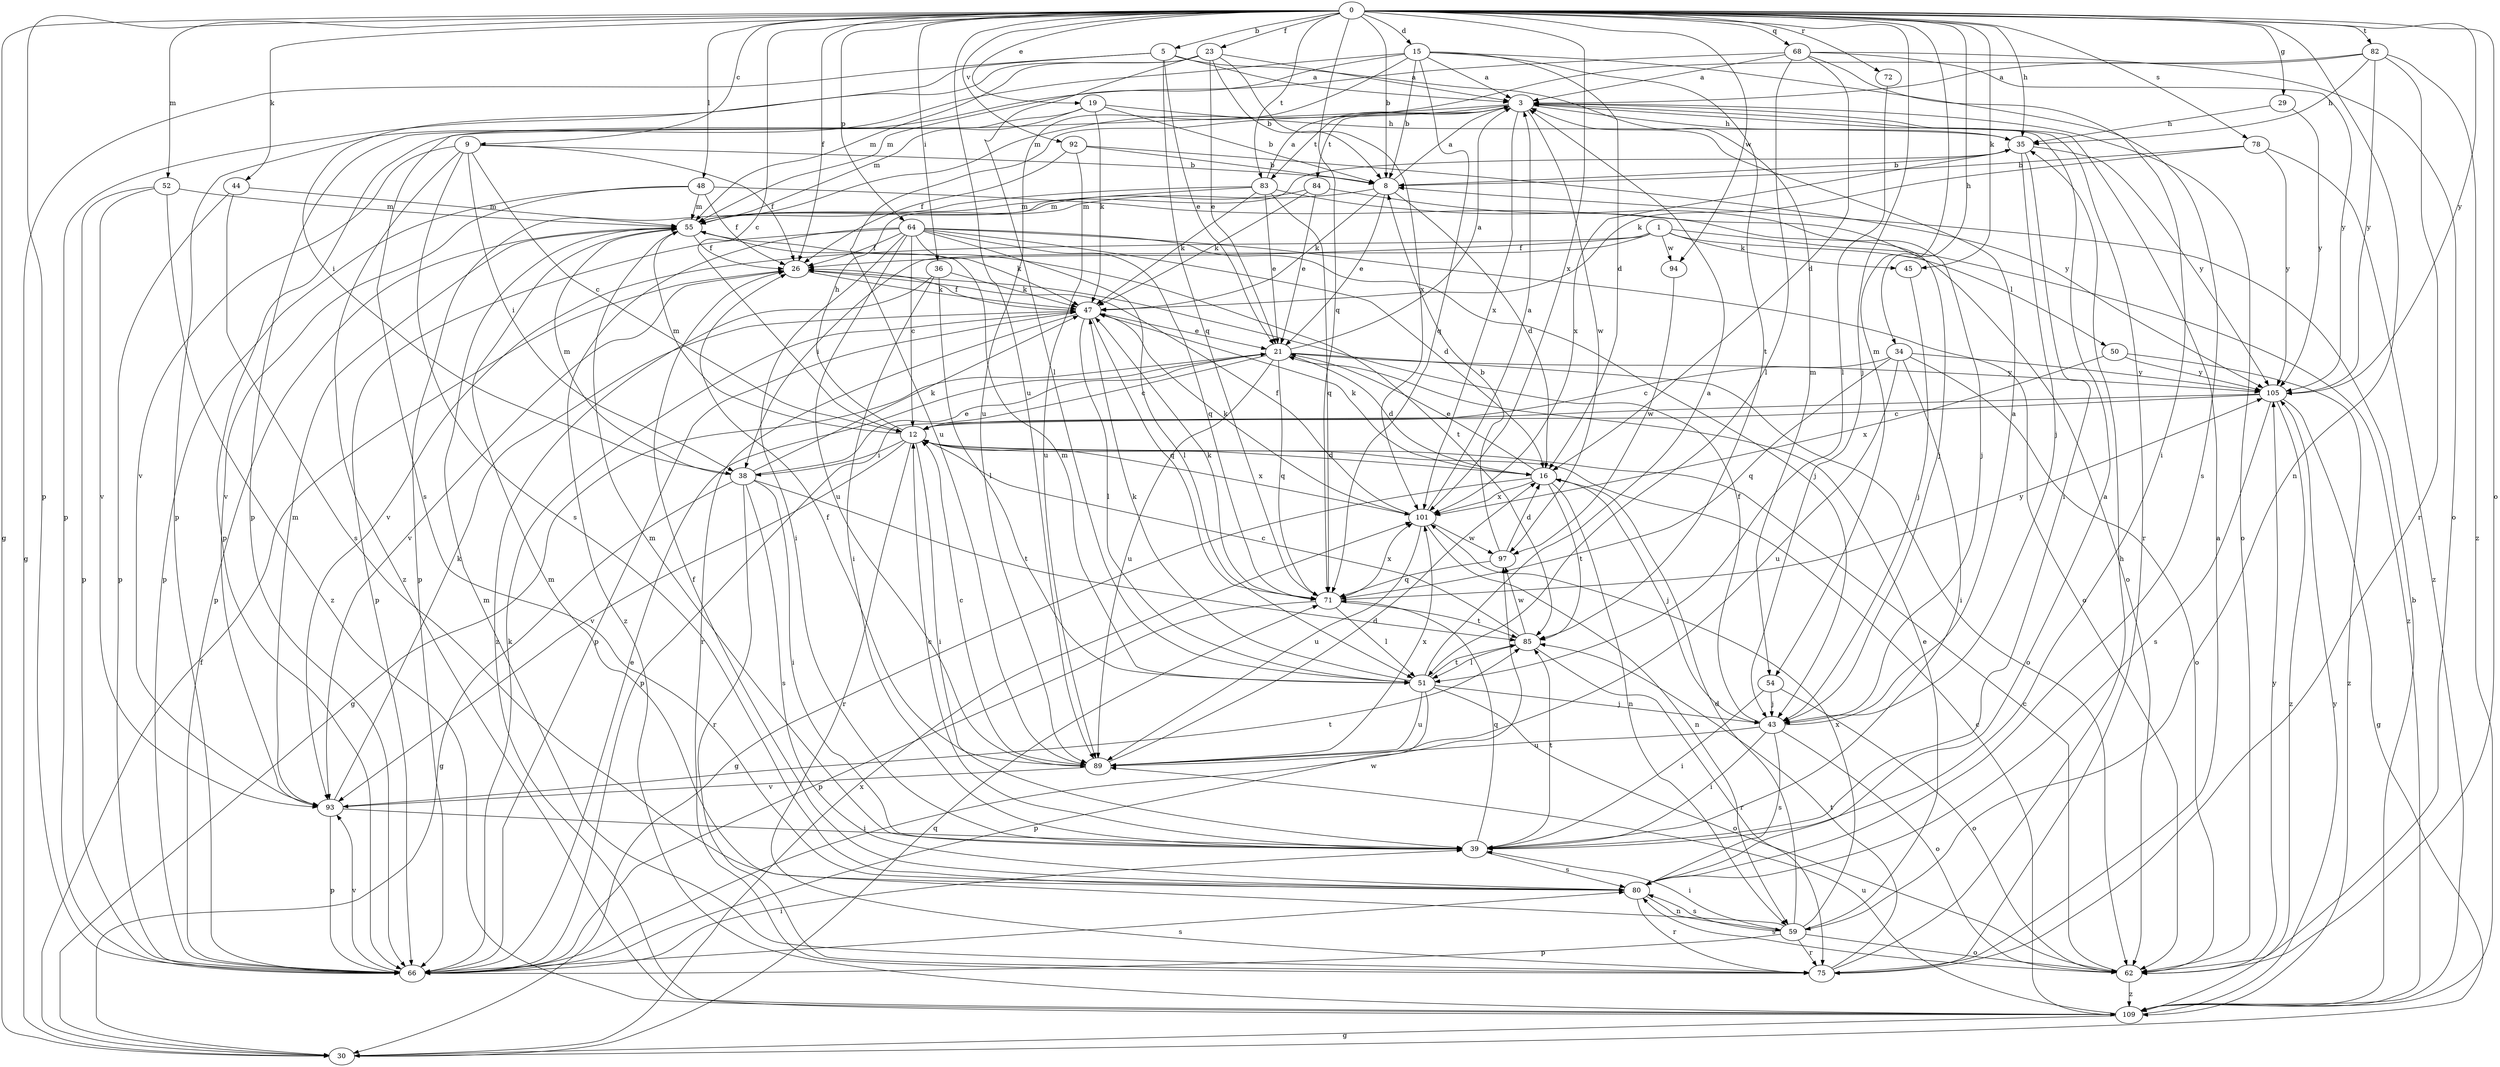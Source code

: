 strict digraph  {
0;
1;
3;
5;
8;
9;
12;
15;
16;
19;
21;
23;
26;
29;
30;
34;
35;
36;
38;
39;
43;
44;
45;
47;
48;
50;
51;
52;
54;
55;
59;
62;
64;
66;
68;
71;
72;
75;
78;
80;
82;
83;
84;
85;
89;
92;
93;
94;
97;
101;
105;
109;
0 -> 5  [label=b];
0 -> 8  [label=b];
0 -> 9  [label=c];
0 -> 12  [label=c];
0 -> 15  [label=d];
0 -> 19  [label=e];
0 -> 23  [label=f];
0 -> 26  [label=f];
0 -> 29  [label=g];
0 -> 30  [label=g];
0 -> 34  [label=h];
0 -> 35  [label=h];
0 -> 36  [label=i];
0 -> 43  [label=j];
0 -> 44  [label=k];
0 -> 45  [label=k];
0 -> 48  [label=l];
0 -> 52  [label=m];
0 -> 54  [label=m];
0 -> 59  [label=n];
0 -> 62  [label=o];
0 -> 64  [label=p];
0 -> 66  [label=p];
0 -> 68  [label=q];
0 -> 71  [label=q];
0 -> 72  [label=r];
0 -> 78  [label=s];
0 -> 82  [label=t];
0 -> 83  [label=t];
0 -> 89  [label=u];
0 -> 92  [label=v];
0 -> 94  [label=w];
0 -> 101  [label=x];
0 -> 105  [label=y];
1 -> 26  [label=f];
1 -> 38  [label=i];
1 -> 45  [label=k];
1 -> 50  [label=l];
1 -> 93  [label=v];
1 -> 94  [label=w];
1 -> 109  [label=z];
3 -> 35  [label=h];
3 -> 62  [label=o];
3 -> 66  [label=p];
3 -> 75  [label=r];
3 -> 83  [label=t];
3 -> 84  [label=t];
3 -> 89  [label=u];
3 -> 97  [label=w];
3 -> 101  [label=x];
5 -> 3  [label=a];
5 -> 21  [label=e];
5 -> 30  [label=g];
5 -> 38  [label=i];
5 -> 54  [label=m];
5 -> 71  [label=q];
8 -> 3  [label=a];
8 -> 16  [label=d];
8 -> 21  [label=e];
8 -> 47  [label=k];
8 -> 55  [label=m];
9 -> 8  [label=b];
9 -> 12  [label=c];
9 -> 26  [label=f];
9 -> 38  [label=i];
9 -> 80  [label=s];
9 -> 93  [label=v];
9 -> 109  [label=z];
12 -> 16  [label=d];
12 -> 35  [label=h];
12 -> 38  [label=i];
12 -> 39  [label=i];
12 -> 55  [label=m];
12 -> 75  [label=r];
12 -> 93  [label=v];
12 -> 101  [label=x];
15 -> 3  [label=a];
15 -> 8  [label=b];
15 -> 16  [label=d];
15 -> 55  [label=m];
15 -> 66  [label=p];
15 -> 71  [label=q];
15 -> 80  [label=s];
15 -> 85  [label=t];
15 -> 89  [label=u];
16 -> 21  [label=e];
16 -> 30  [label=g];
16 -> 43  [label=j];
16 -> 47  [label=k];
16 -> 59  [label=n];
16 -> 85  [label=t];
16 -> 101  [label=x];
19 -> 8  [label=b];
19 -> 35  [label=h];
19 -> 47  [label=k];
19 -> 55  [label=m];
19 -> 80  [label=s];
21 -> 3  [label=a];
21 -> 12  [label=c];
21 -> 16  [label=d];
21 -> 30  [label=g];
21 -> 62  [label=o];
21 -> 71  [label=q];
21 -> 89  [label=u];
21 -> 105  [label=y];
23 -> 3  [label=a];
23 -> 8  [label=b];
23 -> 21  [label=e];
23 -> 51  [label=l];
23 -> 55  [label=m];
23 -> 66  [label=p];
23 -> 101  [label=x];
26 -> 47  [label=k];
26 -> 93  [label=v];
29 -> 35  [label=h];
29 -> 105  [label=y];
30 -> 26  [label=f];
30 -> 71  [label=q];
30 -> 101  [label=x];
34 -> 12  [label=c];
34 -> 39  [label=i];
34 -> 62  [label=o];
34 -> 71  [label=q];
34 -> 89  [label=u];
34 -> 105  [label=y];
35 -> 8  [label=b];
35 -> 39  [label=i];
35 -> 43  [label=j];
35 -> 101  [label=x];
35 -> 105  [label=y];
36 -> 39  [label=i];
36 -> 47  [label=k];
36 -> 51  [label=l];
36 -> 109  [label=z];
38 -> 21  [label=e];
38 -> 30  [label=g];
38 -> 39  [label=i];
38 -> 47  [label=k];
38 -> 55  [label=m];
38 -> 75  [label=r];
38 -> 80  [label=s];
38 -> 85  [label=t];
39 -> 12  [label=c];
39 -> 55  [label=m];
39 -> 71  [label=q];
39 -> 80  [label=s];
39 -> 85  [label=t];
43 -> 3  [label=a];
43 -> 26  [label=f];
43 -> 39  [label=i];
43 -> 62  [label=o];
43 -> 80  [label=s];
43 -> 89  [label=u];
44 -> 55  [label=m];
44 -> 66  [label=p];
44 -> 80  [label=s];
45 -> 43  [label=j];
47 -> 21  [label=e];
47 -> 26  [label=f];
47 -> 51  [label=l];
47 -> 66  [label=p];
47 -> 71  [label=q];
47 -> 75  [label=r];
48 -> 26  [label=f];
48 -> 55  [label=m];
48 -> 62  [label=o];
48 -> 66  [label=p];
48 -> 93  [label=v];
50 -> 101  [label=x];
50 -> 105  [label=y];
50 -> 109  [label=z];
51 -> 3  [label=a];
51 -> 43  [label=j];
51 -> 47  [label=k];
51 -> 55  [label=m];
51 -> 62  [label=o];
51 -> 66  [label=p];
51 -> 85  [label=t];
51 -> 89  [label=u];
52 -> 55  [label=m];
52 -> 66  [label=p];
52 -> 93  [label=v];
52 -> 109  [label=z];
54 -> 39  [label=i];
54 -> 43  [label=j];
54 -> 62  [label=o];
55 -> 26  [label=f];
55 -> 66  [label=p];
55 -> 85  [label=t];
59 -> 16  [label=d];
59 -> 21  [label=e];
59 -> 39  [label=i];
59 -> 55  [label=m];
59 -> 62  [label=o];
59 -> 66  [label=p];
59 -> 75  [label=r];
59 -> 80  [label=s];
59 -> 101  [label=x];
62 -> 12  [label=c];
62 -> 80  [label=s];
62 -> 105  [label=y];
62 -> 109  [label=z];
64 -> 12  [label=c];
64 -> 16  [label=d];
64 -> 26  [label=f];
64 -> 39  [label=i];
64 -> 43  [label=j];
64 -> 47  [label=k];
64 -> 51  [label=l];
64 -> 62  [label=o];
64 -> 66  [label=p];
64 -> 71  [label=q];
64 -> 89  [label=u];
64 -> 109  [label=z];
66 -> 21  [label=e];
66 -> 39  [label=i];
66 -> 47  [label=k];
66 -> 80  [label=s];
66 -> 93  [label=v];
66 -> 97  [label=w];
68 -> 3  [label=a];
68 -> 16  [label=d];
68 -> 39  [label=i];
68 -> 51  [label=l];
68 -> 62  [label=o];
68 -> 66  [label=p];
68 -> 105  [label=y];
71 -> 47  [label=k];
71 -> 51  [label=l];
71 -> 66  [label=p];
71 -> 85  [label=t];
71 -> 101  [label=x];
71 -> 105  [label=y];
72 -> 51  [label=l];
75 -> 3  [label=a];
75 -> 35  [label=h];
75 -> 55  [label=m];
75 -> 85  [label=t];
78 -> 8  [label=b];
78 -> 47  [label=k];
78 -> 105  [label=y];
78 -> 109  [label=z];
80 -> 3  [label=a];
80 -> 26  [label=f];
80 -> 59  [label=n];
80 -> 75  [label=r];
82 -> 3  [label=a];
82 -> 35  [label=h];
82 -> 55  [label=m];
82 -> 75  [label=r];
82 -> 105  [label=y];
82 -> 109  [label=z];
83 -> 3  [label=a];
83 -> 21  [label=e];
83 -> 43  [label=j];
83 -> 47  [label=k];
83 -> 55  [label=m];
83 -> 66  [label=p];
83 -> 71  [label=q];
84 -> 21  [label=e];
84 -> 43  [label=j];
84 -> 47  [label=k];
84 -> 55  [label=m];
85 -> 12  [label=c];
85 -> 51  [label=l];
85 -> 75  [label=r];
85 -> 97  [label=w];
89 -> 12  [label=c];
89 -> 16  [label=d];
89 -> 26  [label=f];
89 -> 93  [label=v];
89 -> 101  [label=x];
92 -> 8  [label=b];
92 -> 26  [label=f];
92 -> 89  [label=u];
92 -> 105  [label=y];
93 -> 39  [label=i];
93 -> 47  [label=k];
93 -> 55  [label=m];
93 -> 66  [label=p];
93 -> 85  [label=t];
94 -> 97  [label=w];
97 -> 8  [label=b];
97 -> 16  [label=d];
97 -> 71  [label=q];
101 -> 3  [label=a];
101 -> 26  [label=f];
101 -> 47  [label=k];
101 -> 59  [label=n];
101 -> 89  [label=u];
101 -> 97  [label=w];
105 -> 12  [label=c];
105 -> 30  [label=g];
105 -> 66  [label=p];
105 -> 80  [label=s];
105 -> 109  [label=z];
109 -> 8  [label=b];
109 -> 12  [label=c];
109 -> 30  [label=g];
109 -> 89  [label=u];
109 -> 105  [label=y];
}
